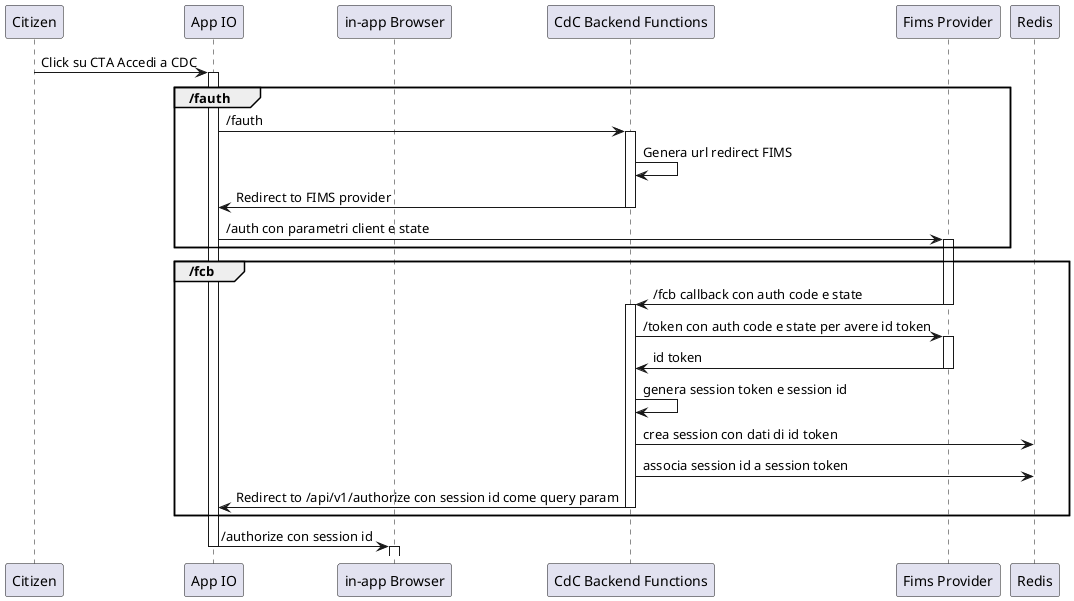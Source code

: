 @startuml Sequence FIMS auth
participant "Citizen" as cit
participant "App IO" as io
participant "in-app Browser" as iab
participant "CdC Backend Functions" as be
participant "Fims Provider" as fims
participant "Redis" as redis

cit -> io: Click su CTA Accedi a CDC
activate io

group /fauth
  io -> be: /fauth
  activate be
  be -> be: Genera url redirect FIMS
  be -> io: Redirect to FIMS provider
  deactivate be
  io -> fims: /auth con parametri client e state
  activate fims
end
  
group /fcb
  fims -> be: /fcb callback con auth code e state
  deactivate fims
  activate be
  be -> fims: /token con auth code e state per avere id token
  activate fims
  fims -> be: id token
  deactivate fims
  be -> be: genera session token e session id
  be -> redis: crea session con dati di id token
  be -> redis: associa session id a session token
  be -> io: Redirect to /api/v1/authorize con session id come query param
  deactivate be
end

io -> iab: /authorize con session id
deactivate io
activate iab
@enduml